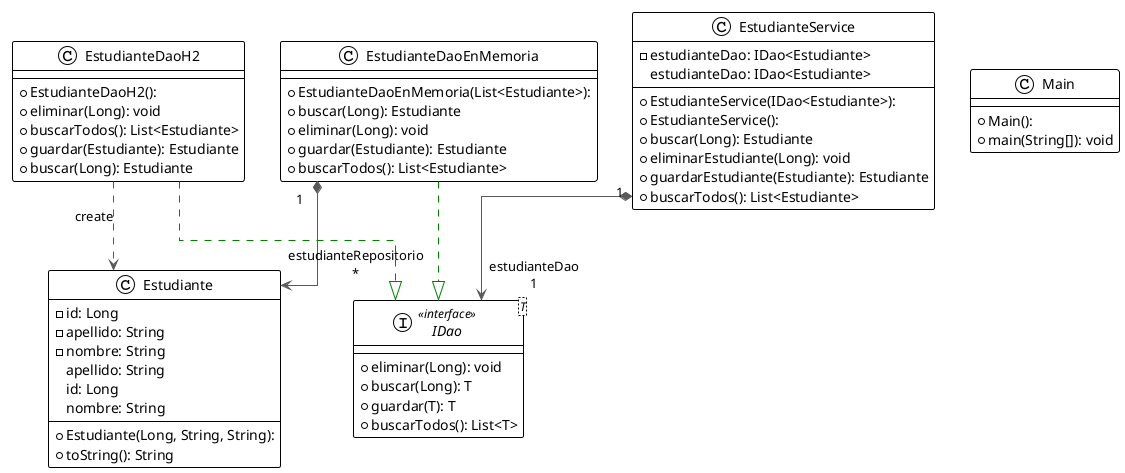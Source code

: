 @startuml

!theme plain
top to bottom direction
skinparam linetype ortho

class Estudiante {
  + Estudiante(Long, String, String): 
  - id: Long
  - apellido: String
  - nombre: String
  + toString(): String
   apellido: String
   id: Long
   nombre: String
}
class EstudianteDaoEnMemoria {
  + EstudianteDaoEnMemoria(List<Estudiante>): 
  + buscar(Long): Estudiante
  + eliminar(Long): void
  + guardar(Estudiante): Estudiante
  + buscarTodos(): List<Estudiante>
}
class EstudianteDaoH2 {
  + EstudianteDaoH2(): 
  + eliminar(Long): void
  + buscarTodos(): List<Estudiante>
  + guardar(Estudiante): Estudiante
  + buscar(Long): Estudiante
}
class EstudianteService {
  + EstudianteService(IDao<Estudiante>): 
  + EstudianteService(): 
  - estudianteDao: IDao<Estudiante>
  + buscar(Long): Estudiante
  + eliminarEstudiante(Long): void
  + guardarEstudiante(Estudiante): Estudiante
  + buscarTodos(): List<Estudiante>
   estudianteDao: IDao<Estudiante>
}
interface IDao<T> << interface >> {
  + eliminar(Long): void
  + buscar(Long): T
  + guardar(T): T
  + buscarTodos(): List<T>
}
class Main {
  + Main(): 
  + main(String[]): void
}

EstudianteDaoEnMemoria "1" *-[#595959,plain]-> "estudianteRepositorio\n*" Estudiante             
EstudianteDaoEnMemoria  -[#008200,dashed]-^  IDao                   
EstudianteDaoH2         -[#595959,dashed]->  Estudiante             : "«create»"
EstudianteDaoH2         -[#008200,dashed]-^  IDao                   
EstudianteService      "1" *-[#595959,plain]-> "estudianteDao\n1" IDao                   
@enduml
